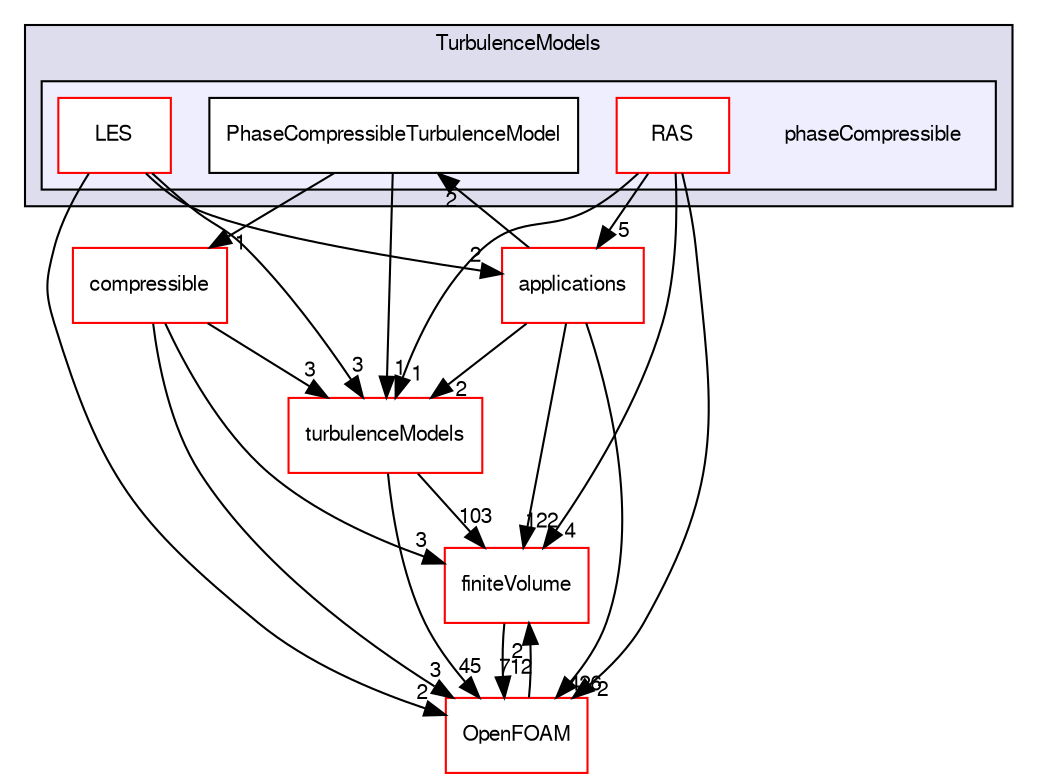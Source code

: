 digraph "src/TurbulenceModels/phaseCompressible" {
  bgcolor=transparent;
  compound=true
  node [ fontsize="10", fontname="FreeSans"];
  edge [ labelfontsize="10", labelfontname="FreeSans"];
  subgraph clusterdir_1eda626aeac0f0ad2848c36acaa5d501 {
    graph [ bgcolor="#ddddee", pencolor="black", label="TurbulenceModels" fontname="FreeSans", fontsize="10", URL="dir_1eda626aeac0f0ad2848c36acaa5d501.html"]
  subgraph clusterdir_06975867f0e133b91c856f19c06af5a0 {
    graph [ bgcolor="#eeeeff", pencolor="black", label="" URL="dir_06975867f0e133b91c856f19c06af5a0.html"];
    dir_06975867f0e133b91c856f19c06af5a0 [shape=plaintext label="phaseCompressible"];
    dir_488cfc10b068d61dafd70f33fb089535 [shape=box label="LES" color="red" fillcolor="white" style="filled" URL="dir_488cfc10b068d61dafd70f33fb089535.html"];
    dir_c29759f246686ba92a4fe12788a86b10 [shape=box label="PhaseCompressibleTurbulenceModel" color="black" fillcolor="white" style="filled" URL="dir_c29759f246686ba92a4fe12788a86b10.html"];
    dir_d56f8f56acacbc657c0273a190dad740 [shape=box label="RAS" color="red" fillcolor="white" style="filled" URL="dir_d56f8f56acacbc657c0273a190dad740.html"];
  }
  }
  dir_9bd15774b555cf7259a6fa18f99fe99b [shape=box label="finiteVolume" color="red" URL="dir_9bd15774b555cf7259a6fa18f99fe99b.html"];
  dir_a6e4fee11f07c3b70486e88fe92cbbdc [shape=box label="applications" color="red" URL="dir_a6e4fee11f07c3b70486e88fe92cbbdc.html"];
  dir_7904bc8e3270082a35070ba525b2d08a [shape=box label="compressible" color="red" URL="dir_7904bc8e3270082a35070ba525b2d08a.html"];
  dir_c5473ff19b20e6ec4dfe5c310b3778a8 [shape=box label="OpenFOAM" color="red" URL="dir_c5473ff19b20e6ec4dfe5c310b3778a8.html"];
  dir_a3dc37bcacf99bb6122ed819dac99f09 [shape=box label="turbulenceModels" color="red" URL="dir_a3dc37bcacf99bb6122ed819dac99f09.html"];
  dir_9bd15774b555cf7259a6fa18f99fe99b->dir_c5473ff19b20e6ec4dfe5c310b3778a8 [headlabel="712", labeldistance=1.5 headhref="dir_000749_001732.html"];
  dir_a6e4fee11f07c3b70486e88fe92cbbdc->dir_9bd15774b555cf7259a6fa18f99fe99b [headlabel="122", labeldistance=1.5 headhref="dir_000000_000749.html"];
  dir_a6e4fee11f07c3b70486e88fe92cbbdc->dir_c29759f246686ba92a4fe12788a86b10 [headlabel="2", labeldistance=1.5 headhref="dir_000000_003044.html"];
  dir_a6e4fee11f07c3b70486e88fe92cbbdc->dir_c5473ff19b20e6ec4dfe5c310b3778a8 [headlabel="426", labeldistance=1.5 headhref="dir_000000_001732.html"];
  dir_a6e4fee11f07c3b70486e88fe92cbbdc->dir_a3dc37bcacf99bb6122ed819dac99f09 [headlabel="2", labeldistance=1.5 headhref="dir_000000_000608.html"];
  dir_c29759f246686ba92a4fe12788a86b10->dir_7904bc8e3270082a35070ba525b2d08a [headlabel="1", labeldistance=1.5 headhref="dir_003044_002826.html"];
  dir_c29759f246686ba92a4fe12788a86b10->dir_a3dc37bcacf99bb6122ed819dac99f09 [headlabel="1", labeldistance=1.5 headhref="dir_003044_000608.html"];
  dir_7904bc8e3270082a35070ba525b2d08a->dir_9bd15774b555cf7259a6fa18f99fe99b [headlabel="3", labeldistance=1.5 headhref="dir_002826_000749.html"];
  dir_7904bc8e3270082a35070ba525b2d08a->dir_c5473ff19b20e6ec4dfe5c310b3778a8 [headlabel="3", labeldistance=1.5 headhref="dir_002826_001732.html"];
  dir_7904bc8e3270082a35070ba525b2d08a->dir_a3dc37bcacf99bb6122ed819dac99f09 [headlabel="3", labeldistance=1.5 headhref="dir_002826_000608.html"];
  dir_d56f8f56acacbc657c0273a190dad740->dir_9bd15774b555cf7259a6fa18f99fe99b [headlabel="4", labeldistance=1.5 headhref="dir_003045_000749.html"];
  dir_d56f8f56acacbc657c0273a190dad740->dir_a6e4fee11f07c3b70486e88fe92cbbdc [headlabel="5", labeldistance=1.5 headhref="dir_003045_000000.html"];
  dir_d56f8f56acacbc657c0273a190dad740->dir_c5473ff19b20e6ec4dfe5c310b3778a8 [headlabel="2", labeldistance=1.5 headhref="dir_003045_001732.html"];
  dir_d56f8f56acacbc657c0273a190dad740->dir_a3dc37bcacf99bb6122ed819dac99f09 [headlabel="1", labeldistance=1.5 headhref="dir_003045_000608.html"];
  dir_488cfc10b068d61dafd70f33fb089535->dir_a6e4fee11f07c3b70486e88fe92cbbdc [headlabel="2", labeldistance=1.5 headhref="dir_003040_000000.html"];
  dir_488cfc10b068d61dafd70f33fb089535->dir_c5473ff19b20e6ec4dfe5c310b3778a8 [headlabel="2", labeldistance=1.5 headhref="dir_003040_001732.html"];
  dir_488cfc10b068d61dafd70f33fb089535->dir_a3dc37bcacf99bb6122ed819dac99f09 [headlabel="3", labeldistance=1.5 headhref="dir_003040_000608.html"];
  dir_c5473ff19b20e6ec4dfe5c310b3778a8->dir_9bd15774b555cf7259a6fa18f99fe99b [headlabel="2", labeldistance=1.5 headhref="dir_001732_000749.html"];
  dir_a3dc37bcacf99bb6122ed819dac99f09->dir_9bd15774b555cf7259a6fa18f99fe99b [headlabel="103", labeldistance=1.5 headhref="dir_000608_000749.html"];
  dir_a3dc37bcacf99bb6122ed819dac99f09->dir_c5473ff19b20e6ec4dfe5c310b3778a8 [headlabel="45", labeldistance=1.5 headhref="dir_000608_001732.html"];
}
